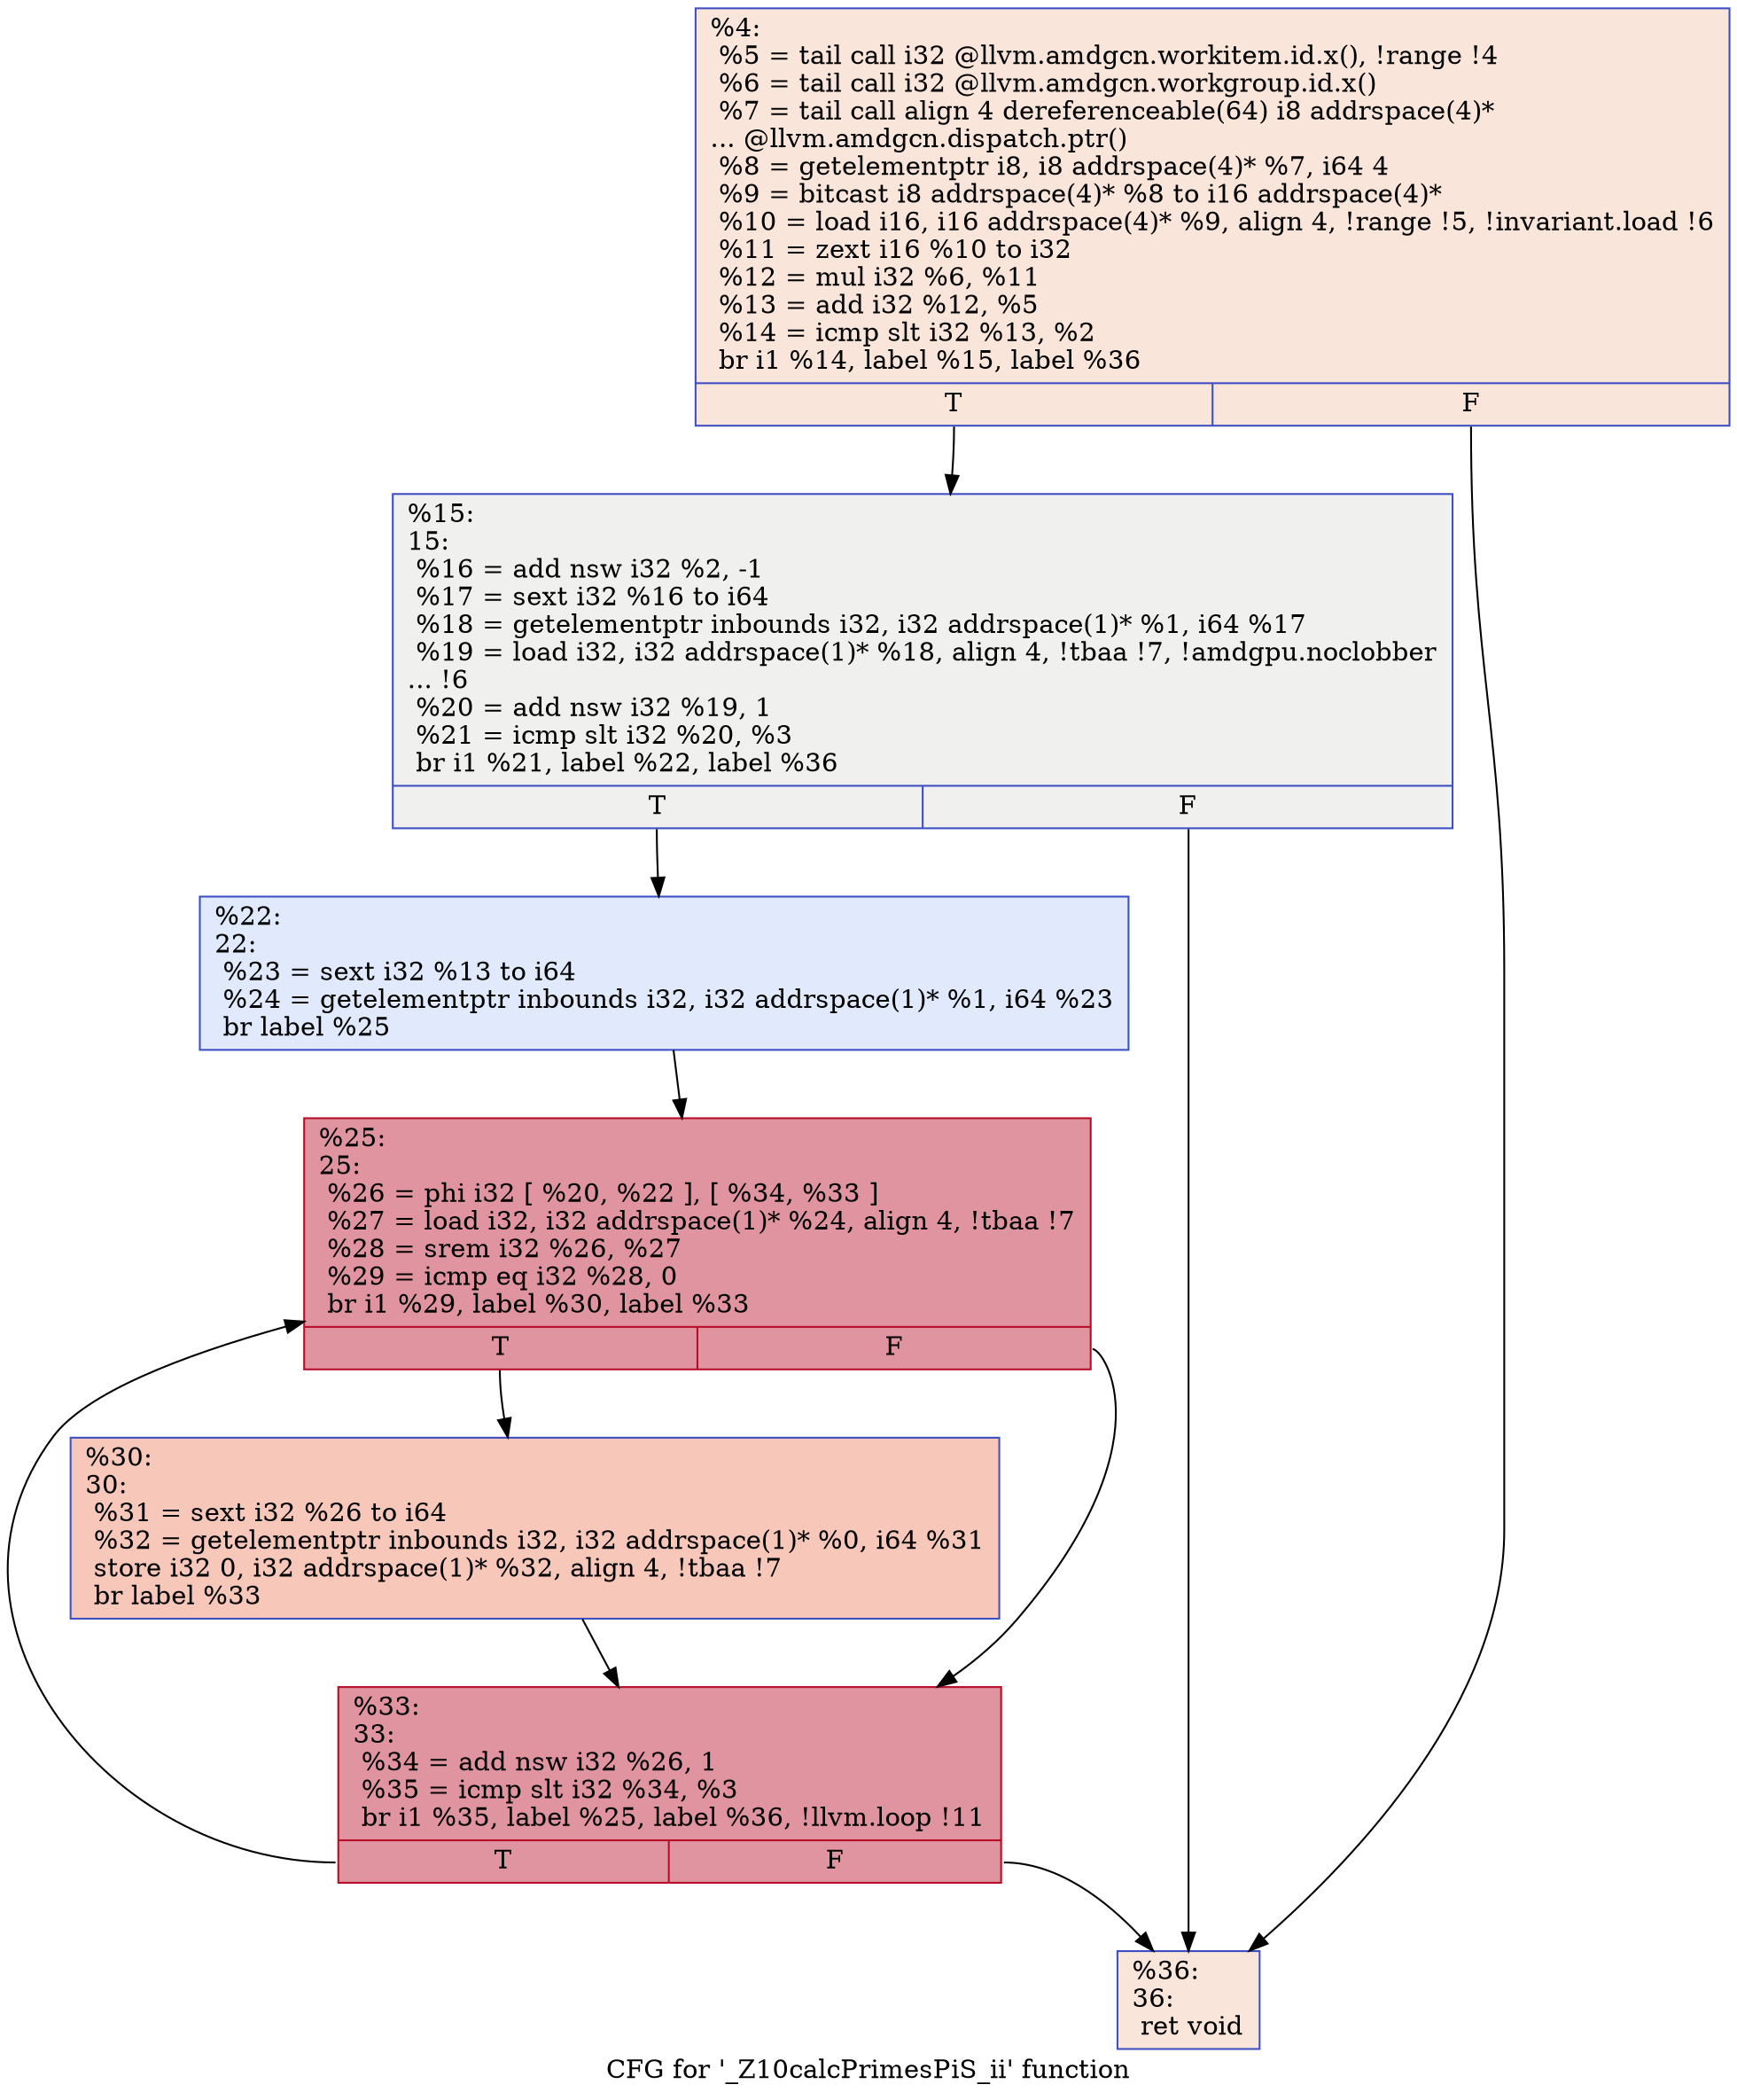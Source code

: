 digraph "CFG for '_Z10calcPrimesPiS_ii' function" {
	label="CFG for '_Z10calcPrimesPiS_ii' function";

	Node0x54d2370 [shape=record,color="#3d50c3ff", style=filled, fillcolor="#f4c5ad70",label="{%4:\l  %5 = tail call i32 @llvm.amdgcn.workitem.id.x(), !range !4\l  %6 = tail call i32 @llvm.amdgcn.workgroup.id.x()\l  %7 = tail call align 4 dereferenceable(64) i8 addrspace(4)*\l... @llvm.amdgcn.dispatch.ptr()\l  %8 = getelementptr i8, i8 addrspace(4)* %7, i64 4\l  %9 = bitcast i8 addrspace(4)* %8 to i16 addrspace(4)*\l  %10 = load i16, i16 addrspace(4)* %9, align 4, !range !5, !invariant.load !6\l  %11 = zext i16 %10 to i32\l  %12 = mul i32 %6, %11\l  %13 = add i32 %12, %5\l  %14 = icmp slt i32 %13, %2\l  br i1 %14, label %15, label %36\l|{<s0>T|<s1>F}}"];
	Node0x54d2370:s0 -> Node0x54d23c0;
	Node0x54d2370:s1 -> Node0x54d4300;
	Node0x54d23c0 [shape=record,color="#3d50c3ff", style=filled, fillcolor="#dedcdb70",label="{%15:\l15:                                               \l  %16 = add nsw i32 %2, -1\l  %17 = sext i32 %16 to i64\l  %18 = getelementptr inbounds i32, i32 addrspace(1)* %1, i64 %17\l  %19 = load i32, i32 addrspace(1)* %18, align 4, !tbaa !7, !amdgpu.noclobber\l... !6\l  %20 = add nsw i32 %19, 1\l  %21 = icmp slt i32 %20, %3\l  br i1 %21, label %22, label %36\l|{<s0>T|<s1>F}}"];
	Node0x54d23c0:s0 -> Node0x54d4fd0;
	Node0x54d23c0:s1 -> Node0x54d4300;
	Node0x54d4fd0 [shape=record,color="#3d50c3ff", style=filled, fillcolor="#b9d0f970",label="{%22:\l22:                                               \l  %23 = sext i32 %13 to i64\l  %24 = getelementptr inbounds i32, i32 addrspace(1)* %1, i64 %23\l  br label %25\l}"];
	Node0x54d4fd0 -> Node0x54d5220;
	Node0x54d5220 [shape=record,color="#b70d28ff", style=filled, fillcolor="#b70d2870",label="{%25:\l25:                                               \l  %26 = phi i32 [ %20, %22 ], [ %34, %33 ]\l  %27 = load i32, i32 addrspace(1)* %24, align 4, !tbaa !7\l  %28 = srem i32 %26, %27\l  %29 = icmp eq i32 %28, 0\l  br i1 %29, label %30, label %33\l|{<s0>T|<s1>F}}"];
	Node0x54d5220:s0 -> Node0x54d5c20;
	Node0x54d5220:s1 -> Node0x54d5310;
	Node0x54d5c20 [shape=record,color="#3d50c3ff", style=filled, fillcolor="#ec7f6370",label="{%30:\l30:                                               \l  %31 = sext i32 %26 to i64\l  %32 = getelementptr inbounds i32, i32 addrspace(1)* %0, i64 %31\l  store i32 0, i32 addrspace(1)* %32, align 4, !tbaa !7\l  br label %33\l}"];
	Node0x54d5c20 -> Node0x54d5310;
	Node0x54d5310 [shape=record,color="#b70d28ff", style=filled, fillcolor="#b70d2870",label="{%33:\l33:                                               \l  %34 = add nsw i32 %26, 1\l  %35 = icmp slt i32 %34, %3\l  br i1 %35, label %25, label %36, !llvm.loop !11\l|{<s0>T|<s1>F}}"];
	Node0x54d5310:s0 -> Node0x54d5220;
	Node0x54d5310:s1 -> Node0x54d4300;
	Node0x54d4300 [shape=record,color="#3d50c3ff", style=filled, fillcolor="#f4c5ad70",label="{%36:\l36:                                               \l  ret void\l}"];
}

